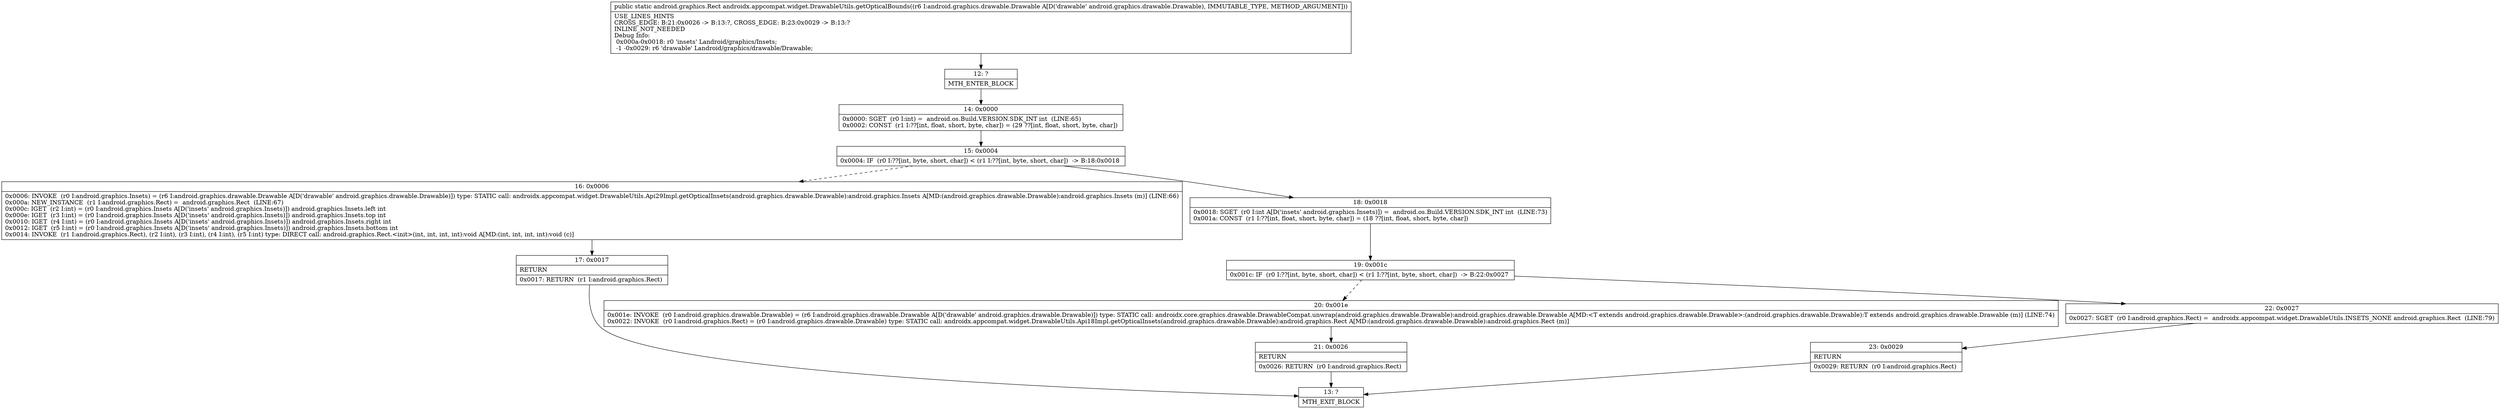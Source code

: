 digraph "CFG forandroidx.appcompat.widget.DrawableUtils.getOpticalBounds(Landroid\/graphics\/drawable\/Drawable;)Landroid\/graphics\/Rect;" {
Node_12 [shape=record,label="{12\:\ ?|MTH_ENTER_BLOCK\l}"];
Node_14 [shape=record,label="{14\:\ 0x0000|0x0000: SGET  (r0 I:int) =  android.os.Build.VERSION.SDK_INT int  (LINE:65)\l0x0002: CONST  (r1 I:??[int, float, short, byte, char]) = (29 ??[int, float, short, byte, char]) \l}"];
Node_15 [shape=record,label="{15\:\ 0x0004|0x0004: IF  (r0 I:??[int, byte, short, char]) \< (r1 I:??[int, byte, short, char])  \-\> B:18:0x0018 \l}"];
Node_16 [shape=record,label="{16\:\ 0x0006|0x0006: INVOKE  (r0 I:android.graphics.Insets) = (r6 I:android.graphics.drawable.Drawable A[D('drawable' android.graphics.drawable.Drawable)]) type: STATIC call: androidx.appcompat.widget.DrawableUtils.Api29Impl.getOpticalInsets(android.graphics.drawable.Drawable):android.graphics.Insets A[MD:(android.graphics.drawable.Drawable):android.graphics.Insets (m)] (LINE:66)\l0x000a: NEW_INSTANCE  (r1 I:android.graphics.Rect) =  android.graphics.Rect  (LINE:67)\l0x000c: IGET  (r2 I:int) = (r0 I:android.graphics.Insets A[D('insets' android.graphics.Insets)]) android.graphics.Insets.left int \l0x000e: IGET  (r3 I:int) = (r0 I:android.graphics.Insets A[D('insets' android.graphics.Insets)]) android.graphics.Insets.top int \l0x0010: IGET  (r4 I:int) = (r0 I:android.graphics.Insets A[D('insets' android.graphics.Insets)]) android.graphics.Insets.right int \l0x0012: IGET  (r5 I:int) = (r0 I:android.graphics.Insets A[D('insets' android.graphics.Insets)]) android.graphics.Insets.bottom int \l0x0014: INVOKE  (r1 I:android.graphics.Rect), (r2 I:int), (r3 I:int), (r4 I:int), (r5 I:int) type: DIRECT call: android.graphics.Rect.\<init\>(int, int, int, int):void A[MD:(int, int, int, int):void (c)]\l}"];
Node_17 [shape=record,label="{17\:\ 0x0017|RETURN\l|0x0017: RETURN  (r1 I:android.graphics.Rect) \l}"];
Node_13 [shape=record,label="{13\:\ ?|MTH_EXIT_BLOCK\l}"];
Node_18 [shape=record,label="{18\:\ 0x0018|0x0018: SGET  (r0 I:int A[D('insets' android.graphics.Insets)]) =  android.os.Build.VERSION.SDK_INT int  (LINE:73)\l0x001a: CONST  (r1 I:??[int, float, short, byte, char]) = (18 ??[int, float, short, byte, char]) \l}"];
Node_19 [shape=record,label="{19\:\ 0x001c|0x001c: IF  (r0 I:??[int, byte, short, char]) \< (r1 I:??[int, byte, short, char])  \-\> B:22:0x0027 \l}"];
Node_20 [shape=record,label="{20\:\ 0x001e|0x001e: INVOKE  (r0 I:android.graphics.drawable.Drawable) = (r6 I:android.graphics.drawable.Drawable A[D('drawable' android.graphics.drawable.Drawable)]) type: STATIC call: androidx.core.graphics.drawable.DrawableCompat.unwrap(android.graphics.drawable.Drawable):android.graphics.drawable.Drawable A[MD:\<T extends android.graphics.drawable.Drawable\>:(android.graphics.drawable.Drawable):T extends android.graphics.drawable.Drawable (m)] (LINE:74)\l0x0022: INVOKE  (r0 I:android.graphics.Rect) = (r0 I:android.graphics.drawable.Drawable) type: STATIC call: androidx.appcompat.widget.DrawableUtils.Api18Impl.getOpticalInsets(android.graphics.drawable.Drawable):android.graphics.Rect A[MD:(android.graphics.drawable.Drawable):android.graphics.Rect (m)]\l}"];
Node_21 [shape=record,label="{21\:\ 0x0026|RETURN\l|0x0026: RETURN  (r0 I:android.graphics.Rect) \l}"];
Node_22 [shape=record,label="{22\:\ 0x0027|0x0027: SGET  (r0 I:android.graphics.Rect) =  androidx.appcompat.widget.DrawableUtils.INSETS_NONE android.graphics.Rect  (LINE:79)\l}"];
Node_23 [shape=record,label="{23\:\ 0x0029|RETURN\l|0x0029: RETURN  (r0 I:android.graphics.Rect) \l}"];
MethodNode[shape=record,label="{public static android.graphics.Rect androidx.appcompat.widget.DrawableUtils.getOpticalBounds((r6 I:android.graphics.drawable.Drawable A[D('drawable' android.graphics.drawable.Drawable), IMMUTABLE_TYPE, METHOD_ARGUMENT]))  | USE_LINES_HINTS\lCROSS_EDGE: B:21:0x0026 \-\> B:13:?, CROSS_EDGE: B:23:0x0029 \-\> B:13:?\lINLINE_NOT_NEEDED\lDebug Info:\l  0x000a\-0x0018: r0 'insets' Landroid\/graphics\/Insets;\l  \-1 \-0x0029: r6 'drawable' Landroid\/graphics\/drawable\/Drawable;\l}"];
MethodNode -> Node_12;Node_12 -> Node_14;
Node_14 -> Node_15;
Node_15 -> Node_16[style=dashed];
Node_15 -> Node_18;
Node_16 -> Node_17;
Node_17 -> Node_13;
Node_18 -> Node_19;
Node_19 -> Node_20[style=dashed];
Node_19 -> Node_22;
Node_20 -> Node_21;
Node_21 -> Node_13;
Node_22 -> Node_23;
Node_23 -> Node_13;
}

